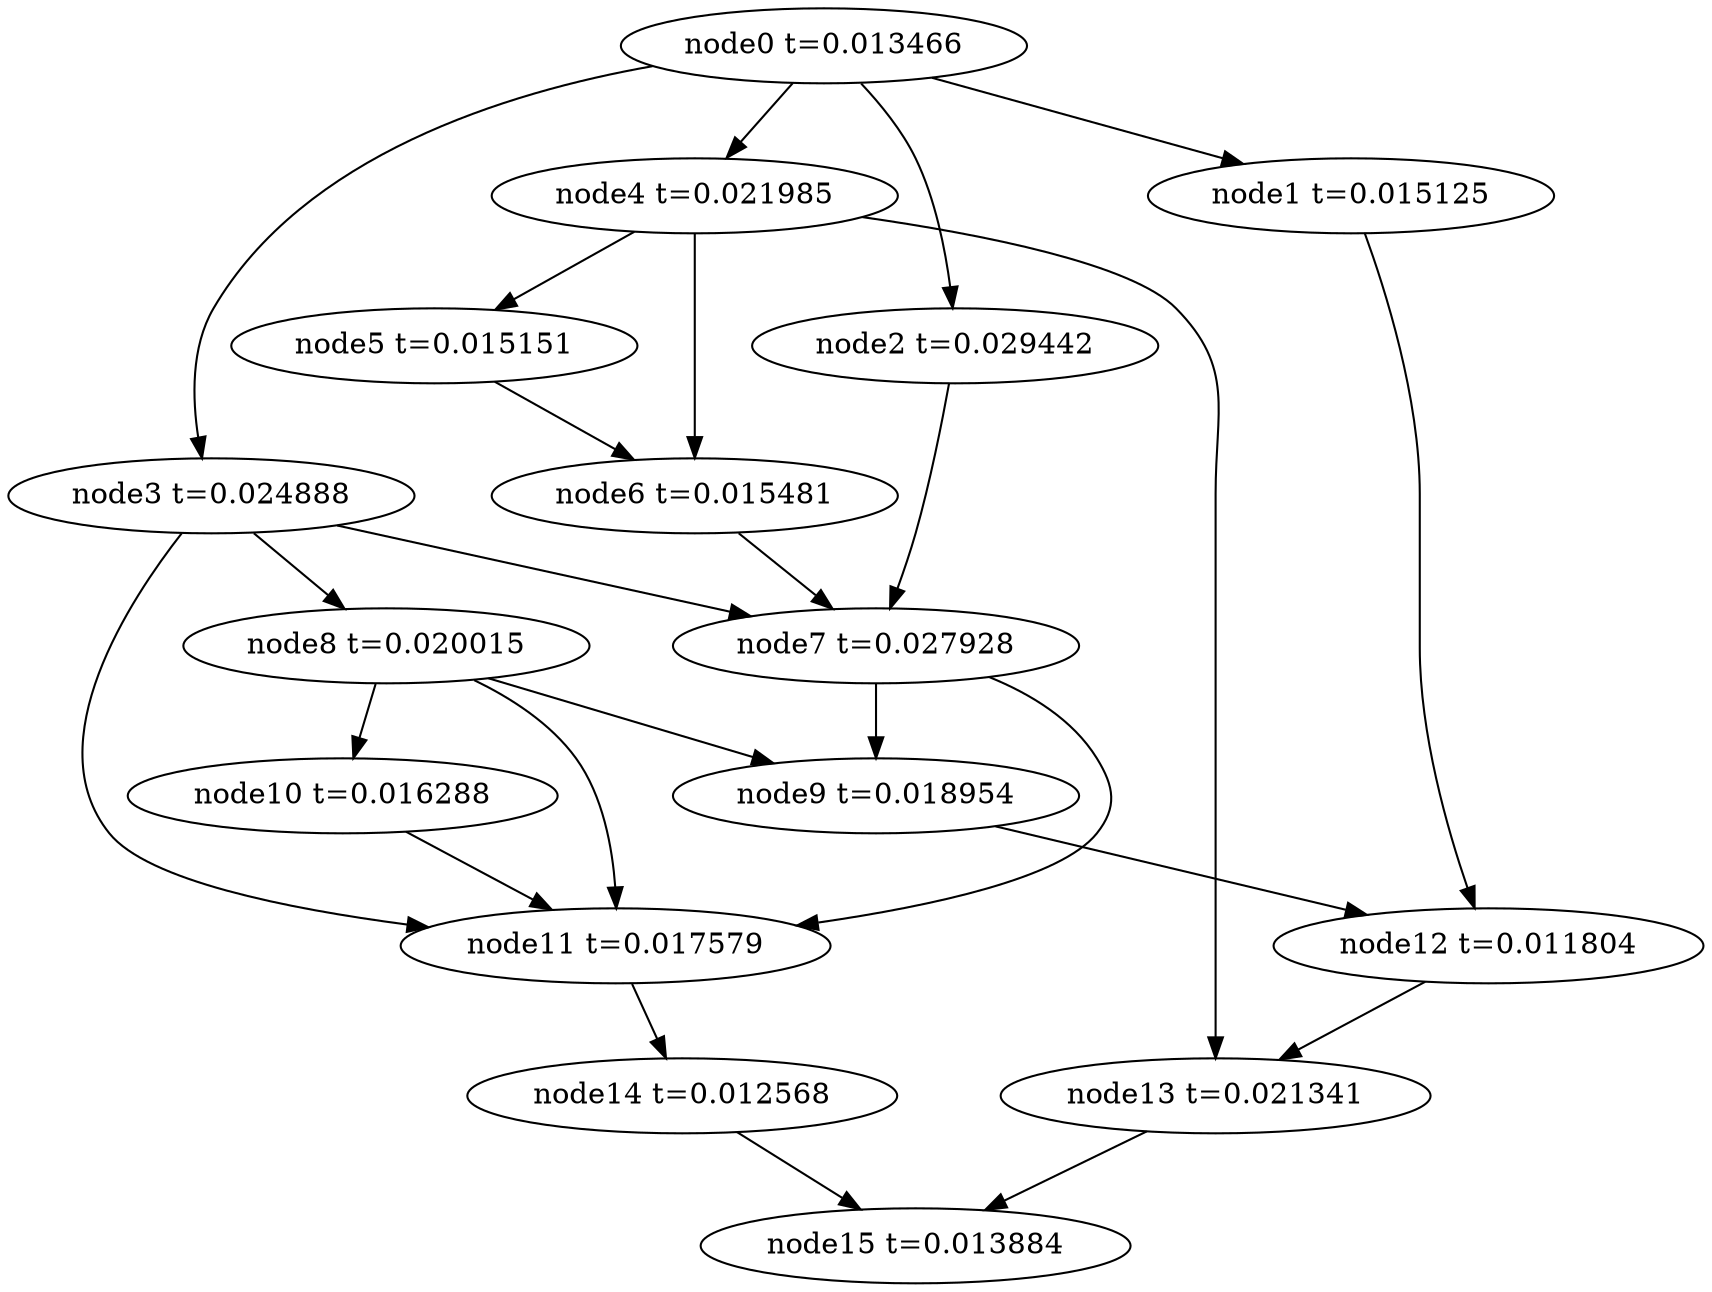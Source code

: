 digraph g{
	node15[label="node15 t=0.013884"]
	node14 -> node15
	node14[label="node14 t=0.012568"];
	node13 -> node15
	node13[label="node13 t=0.021341"];
	node12 -> node13
	node12[label="node12 t=0.011804"];
	node11 -> node14
	node11[label="node11 t=0.017579"];
	node10 -> node11
	node10[label="node10 t=0.016288"];
	node9 -> node12
	node9[label="node9 t=0.018954"];
	node8 -> node11
	node8 -> node10
	node8 -> node9
	node8[label="node8 t=0.020015"];
	node7 -> node11
	node7 -> node9
	node7[label="node7 t=0.027928"];
	node6 -> node7
	node6[label="node6 t=0.015481"];
	node5 -> node6
	node5[label="node5 t=0.015151"];
	node4 -> node13
	node4 -> node6
	node4 -> node5
	node4[label="node4 t=0.021985"];
	node3 -> node11
	node3 -> node8
	node3 -> node7
	node3[label="node3 t=0.024888"];
	node2 -> node7
	node2[label="node2 t=0.029442"];
	node1 -> node12
	node1[label="node1 t=0.015125"];
	node0 -> node4
	node0 -> node3
	node0 -> node2
	node0 -> node1
	node0[label="node0 t=0.013466"];
}
